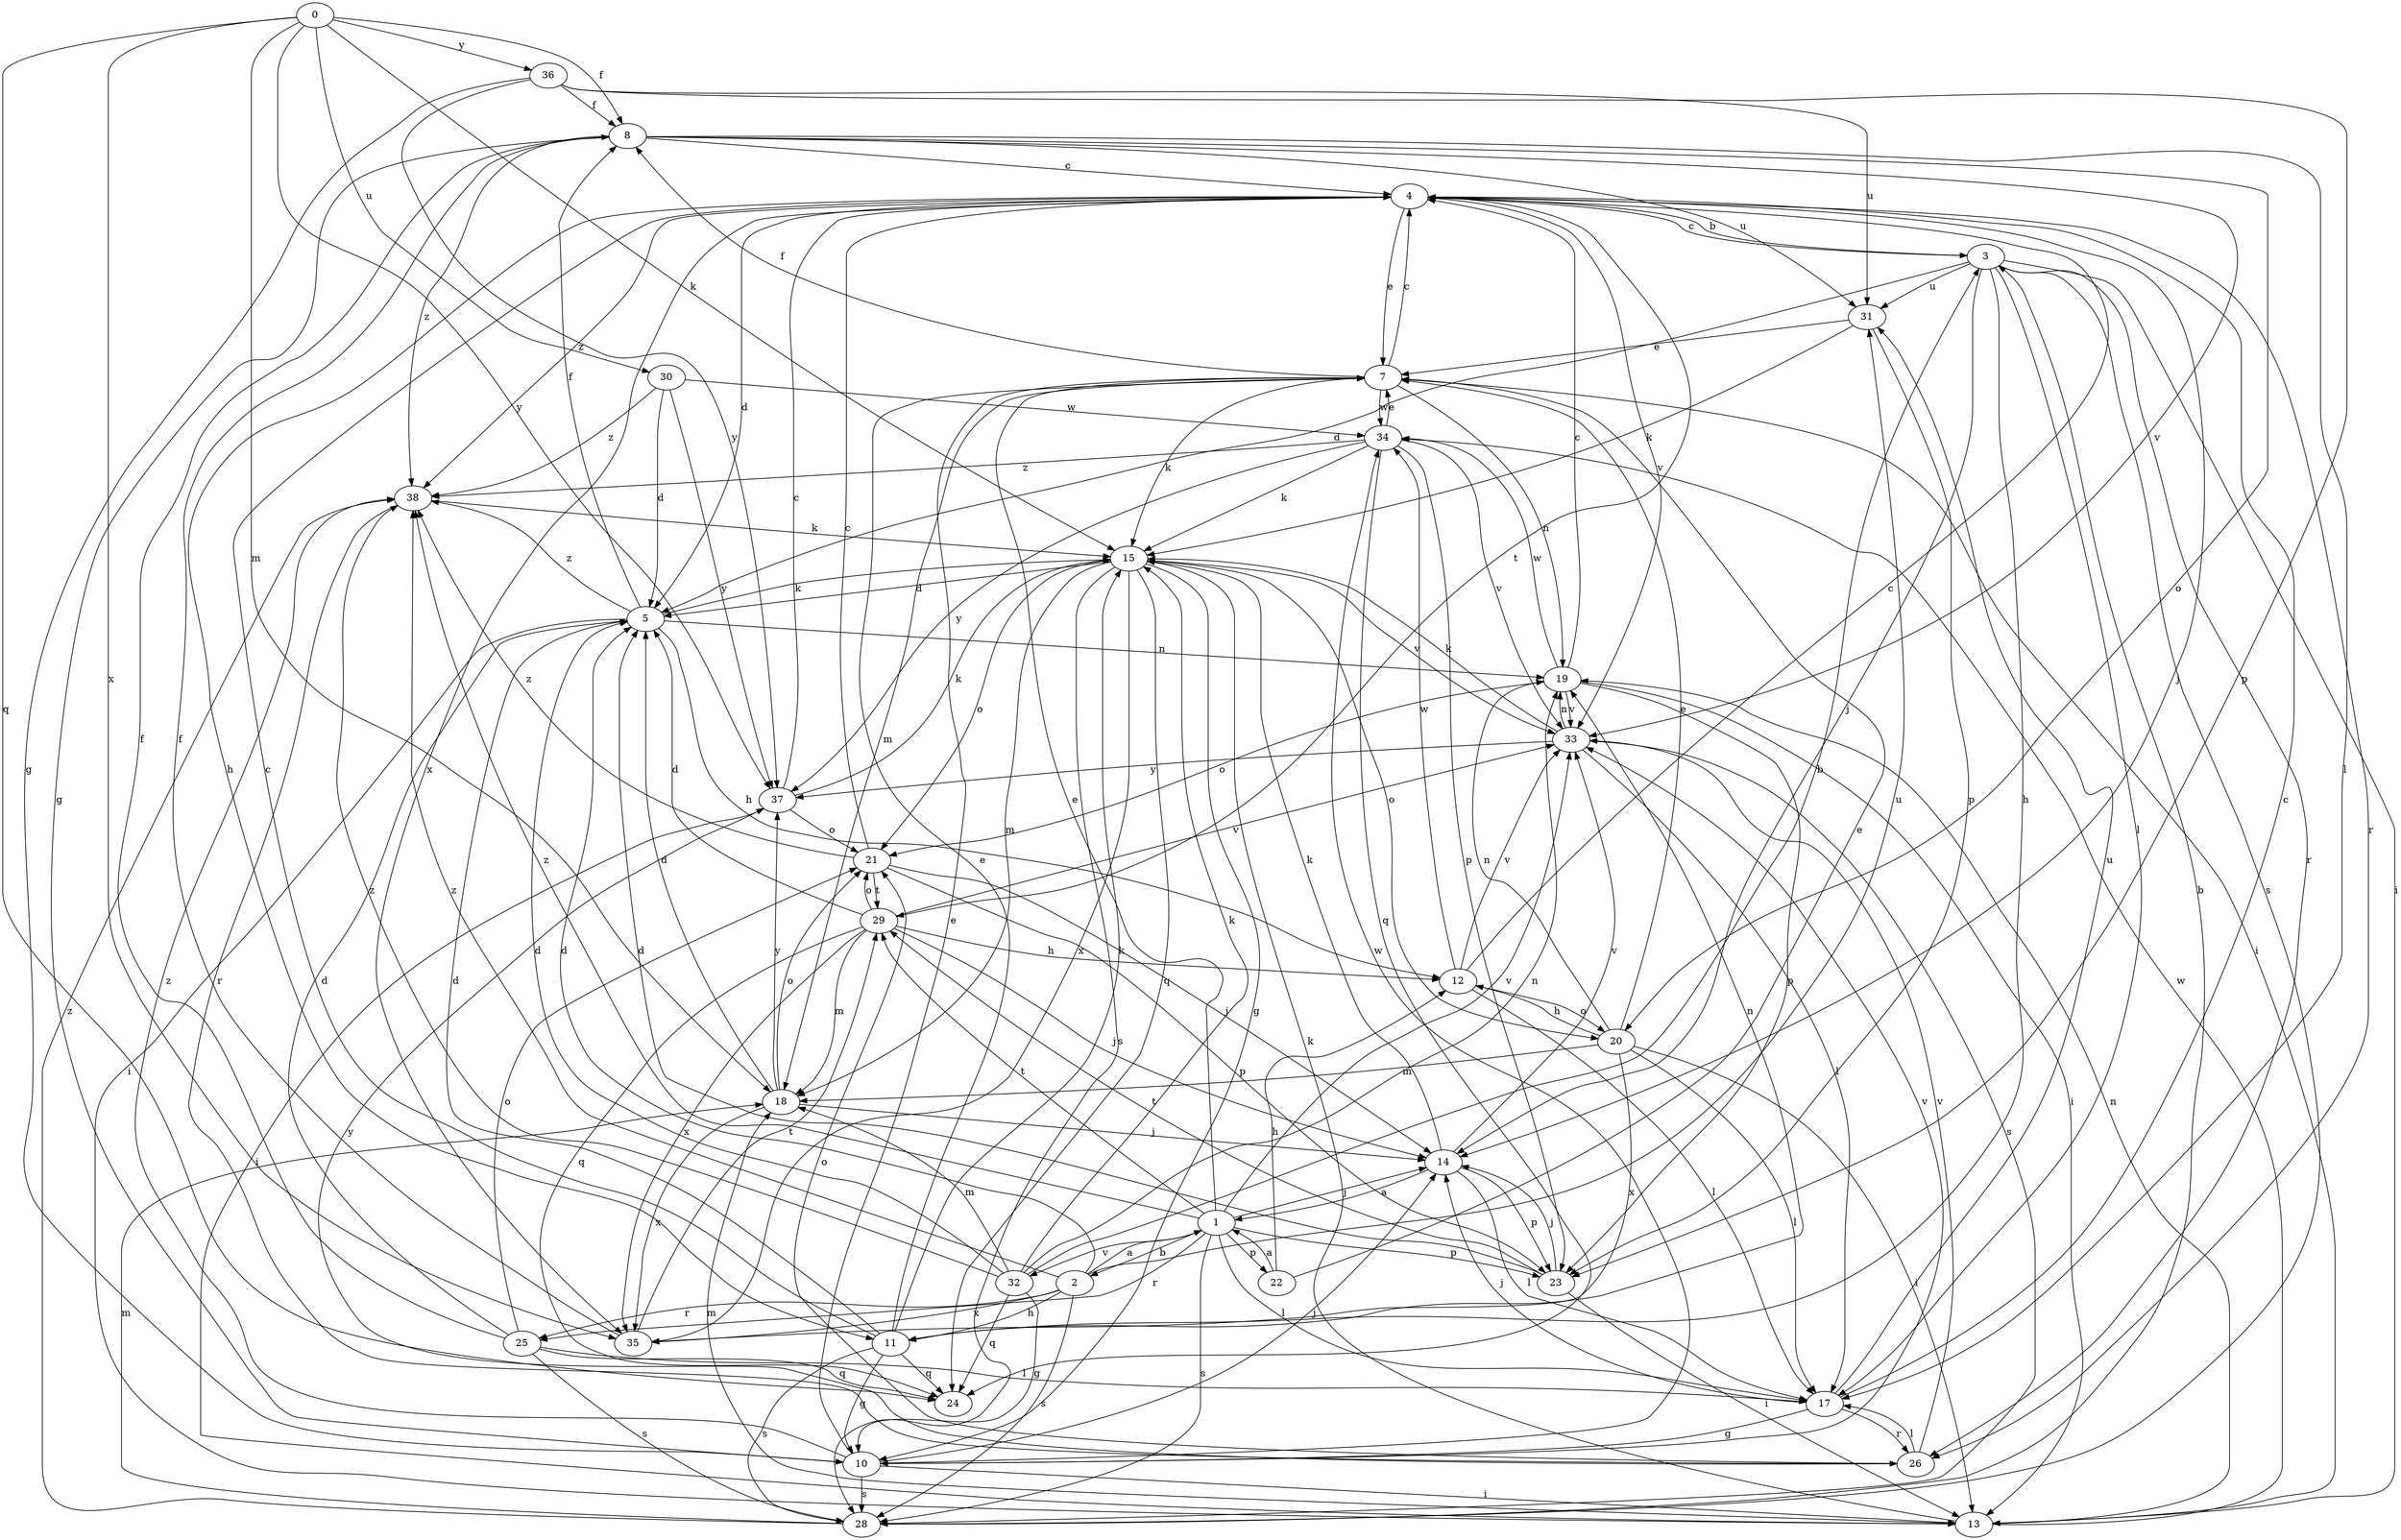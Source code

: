 strict digraph  {
0;
1;
2;
3;
4;
5;
7;
8;
10;
11;
12;
13;
14;
15;
17;
18;
19;
20;
21;
22;
23;
24;
25;
26;
28;
29;
30;
31;
32;
33;
34;
35;
36;
37;
38;
0 -> 8  [label=f];
0 -> 15  [label=k];
0 -> 18  [label=m];
0 -> 24  [label=q];
0 -> 30  [label=u];
0 -> 35  [label=x];
0 -> 36  [label=y];
0 -> 37  [label=y];
1 -> 2  [label=b];
1 -> 7  [label=e];
1 -> 14  [label=j];
1 -> 17  [label=l];
1 -> 22  [label=p];
1 -> 23  [label=p];
1 -> 25  [label=r];
1 -> 28  [label=s];
1 -> 29  [label=t];
1 -> 32  [label=v];
1 -> 33  [label=v];
1 -> 38  [label=z];
2 -> 1  [label=a];
2 -> 5  [label=d];
2 -> 11  [label=h];
2 -> 25  [label=r];
2 -> 28  [label=s];
2 -> 31  [label=u];
2 -> 35  [label=x];
2 -> 38  [label=z];
3 -> 4  [label=c];
3 -> 5  [label=d];
3 -> 11  [label=h];
3 -> 13  [label=i];
3 -> 14  [label=j];
3 -> 17  [label=l];
3 -> 26  [label=r];
3 -> 28  [label=s];
3 -> 31  [label=u];
4 -> 3  [label=b];
4 -> 5  [label=d];
4 -> 7  [label=e];
4 -> 11  [label=h];
4 -> 14  [label=j];
4 -> 26  [label=r];
4 -> 29  [label=t];
4 -> 33  [label=v];
4 -> 35  [label=x];
4 -> 38  [label=z];
5 -> 8  [label=f];
5 -> 12  [label=h];
5 -> 13  [label=i];
5 -> 15  [label=k];
5 -> 19  [label=n];
5 -> 38  [label=z];
7 -> 4  [label=c];
7 -> 8  [label=f];
7 -> 13  [label=i];
7 -> 15  [label=k];
7 -> 18  [label=m];
7 -> 19  [label=n];
7 -> 34  [label=w];
8 -> 4  [label=c];
8 -> 10  [label=g];
8 -> 17  [label=l];
8 -> 20  [label=o];
8 -> 31  [label=u];
8 -> 33  [label=v];
8 -> 38  [label=z];
10 -> 7  [label=e];
10 -> 13  [label=i];
10 -> 14  [label=j];
10 -> 28  [label=s];
10 -> 33  [label=v];
10 -> 34  [label=w];
10 -> 38  [label=z];
11 -> 4  [label=c];
11 -> 5  [label=d];
11 -> 7  [label=e];
11 -> 10  [label=g];
11 -> 15  [label=k];
11 -> 19  [label=n];
11 -> 24  [label=q];
11 -> 28  [label=s];
12 -> 4  [label=c];
12 -> 17  [label=l];
12 -> 20  [label=o];
12 -> 33  [label=v];
12 -> 34  [label=w];
13 -> 15  [label=k];
13 -> 18  [label=m];
13 -> 19  [label=n];
13 -> 34  [label=w];
14 -> 1  [label=a];
14 -> 15  [label=k];
14 -> 17  [label=l];
14 -> 23  [label=p];
14 -> 33  [label=v];
15 -> 5  [label=d];
15 -> 10  [label=g];
15 -> 18  [label=m];
15 -> 20  [label=o];
15 -> 21  [label=o];
15 -> 24  [label=q];
15 -> 28  [label=s];
15 -> 33  [label=v];
15 -> 35  [label=x];
17 -> 4  [label=c];
17 -> 10  [label=g];
17 -> 14  [label=j];
17 -> 26  [label=r];
17 -> 31  [label=u];
18 -> 5  [label=d];
18 -> 14  [label=j];
18 -> 21  [label=o];
18 -> 35  [label=x];
18 -> 37  [label=y];
19 -> 4  [label=c];
19 -> 13  [label=i];
19 -> 21  [label=o];
19 -> 23  [label=p];
19 -> 33  [label=v];
19 -> 34  [label=w];
20 -> 7  [label=e];
20 -> 12  [label=h];
20 -> 13  [label=i];
20 -> 17  [label=l];
20 -> 18  [label=m];
20 -> 19  [label=n];
20 -> 35  [label=x];
21 -> 4  [label=c];
21 -> 14  [label=j];
21 -> 23  [label=p];
21 -> 29  [label=t];
21 -> 38  [label=z];
22 -> 1  [label=a];
22 -> 7  [label=e];
22 -> 12  [label=h];
23 -> 5  [label=d];
23 -> 13  [label=i];
23 -> 14  [label=j];
23 -> 29  [label=t];
25 -> 5  [label=d];
25 -> 8  [label=f];
25 -> 17  [label=l];
25 -> 21  [label=o];
25 -> 24  [label=q];
25 -> 28  [label=s];
26 -> 17  [label=l];
26 -> 21  [label=o];
26 -> 33  [label=v];
26 -> 37  [label=y];
28 -> 3  [label=b];
28 -> 18  [label=m];
28 -> 38  [label=z];
29 -> 5  [label=d];
29 -> 12  [label=h];
29 -> 14  [label=j];
29 -> 18  [label=m];
29 -> 21  [label=o];
29 -> 24  [label=q];
29 -> 33  [label=v];
29 -> 35  [label=x];
30 -> 5  [label=d];
30 -> 34  [label=w];
30 -> 37  [label=y];
30 -> 38  [label=z];
31 -> 7  [label=e];
31 -> 15  [label=k];
31 -> 23  [label=p];
32 -> 3  [label=b];
32 -> 5  [label=d];
32 -> 10  [label=g];
32 -> 15  [label=k];
32 -> 18  [label=m];
32 -> 19  [label=n];
32 -> 24  [label=q];
32 -> 38  [label=z];
33 -> 15  [label=k];
33 -> 17  [label=l];
33 -> 19  [label=n];
33 -> 28  [label=s];
33 -> 37  [label=y];
34 -> 7  [label=e];
34 -> 15  [label=k];
34 -> 23  [label=p];
34 -> 24  [label=q];
34 -> 33  [label=v];
34 -> 37  [label=y];
34 -> 38  [label=z];
35 -> 8  [label=f];
35 -> 29  [label=t];
36 -> 8  [label=f];
36 -> 10  [label=g];
36 -> 23  [label=p];
36 -> 31  [label=u];
36 -> 37  [label=y];
37 -> 4  [label=c];
37 -> 13  [label=i];
37 -> 15  [label=k];
37 -> 21  [label=o];
38 -> 15  [label=k];
38 -> 26  [label=r];
}
